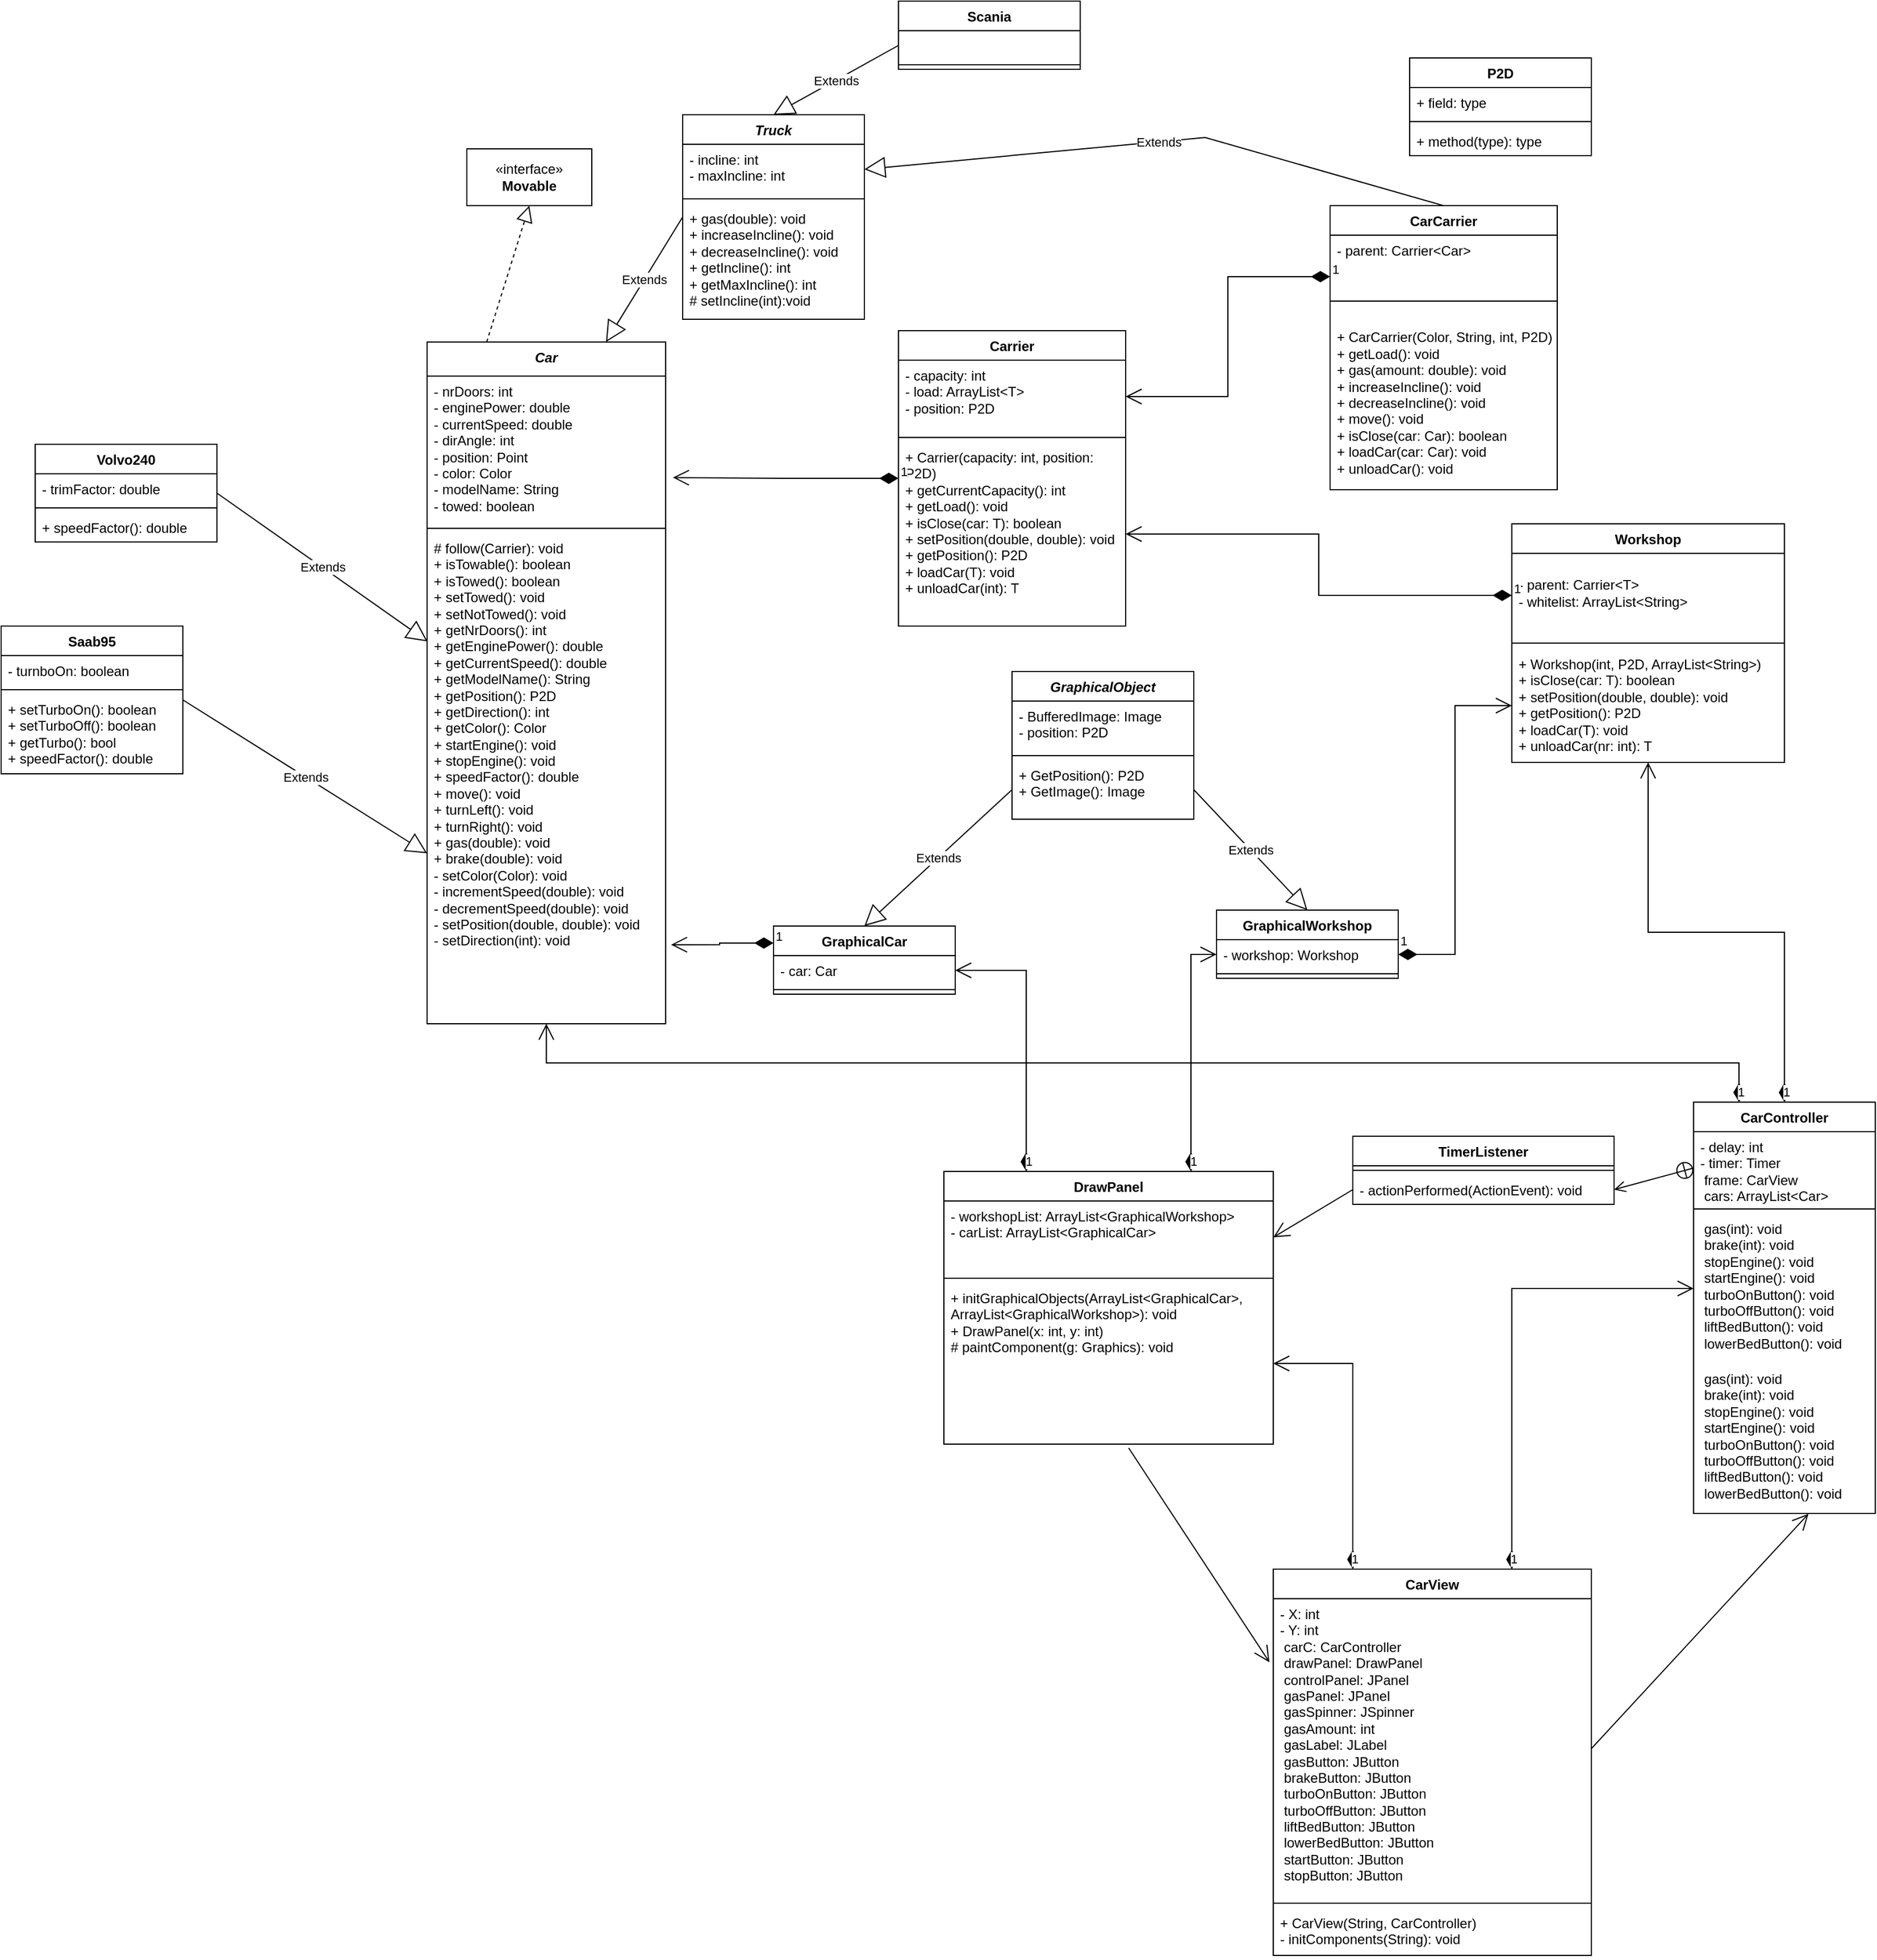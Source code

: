 <mxfile version="26.0.14">
  <diagram id="C5RBs43oDa-KdzZeNtuy" name="Page-1">
    <mxGraphModel dx="2591" dy="2085" grid="1" gridSize="10" guides="1" tooltips="1" connect="1" arrows="1" fold="1" page="1" pageScale="1" pageWidth="827" pageHeight="1169" math="0" shadow="0">
      <root>
        <mxCell id="WIyWlLk6GJQsqaUBKTNV-0" />
        <mxCell id="WIyWlLk6GJQsqaUBKTNV-1" parent="WIyWlLk6GJQsqaUBKTNV-0" />
        <mxCell id="wIxcjb9BNX97bkSHnx36-12" value="" style="ellipse;whiteSpace=wrap;html=1;align=center;aspect=fixed;fillColor=none;strokeColor=none;resizable=0;perimeter=centerPerimeter;rotatable=0;allowArrows=0;points=[];outlineConnect=1;" parent="WIyWlLk6GJQsqaUBKTNV-1" vertex="1">
          <mxGeometry x="-360" y="190" width="10" height="10" as="geometry" />
        </mxCell>
        <mxCell id="wIxcjb9BNX97bkSHnx36-14" value="Volvo240" style="swimlane;fontStyle=1;align=center;verticalAlign=top;childLayout=stackLayout;horizontal=1;startSize=26;horizontalStack=0;resizeParent=1;resizeParentMax=0;resizeLast=0;collapsible=1;marginBottom=0;whiteSpace=wrap;html=1;" parent="WIyWlLk6GJQsqaUBKTNV-1" vertex="1">
          <mxGeometry x="-680" y="-50" width="160" height="86" as="geometry">
            <mxRectangle x="30" y="250" width="90" height="30" as="alternateBounds" />
          </mxGeometry>
        </mxCell>
        <mxCell id="wIxcjb9BNX97bkSHnx36-15" value="- trimFactor: double" style="text;strokeColor=none;fillColor=none;align=left;verticalAlign=top;spacingLeft=4;spacingRight=4;overflow=hidden;rotatable=0;points=[[0,0.5],[1,0.5]];portConstraint=eastwest;whiteSpace=wrap;html=1;" parent="wIxcjb9BNX97bkSHnx36-14" vertex="1">
          <mxGeometry y="26" width="160" height="26" as="geometry" />
        </mxCell>
        <mxCell id="wIxcjb9BNX97bkSHnx36-16" value="" style="line;strokeWidth=1;fillColor=none;align=left;verticalAlign=middle;spacingTop=-1;spacingLeft=3;spacingRight=3;rotatable=0;labelPosition=right;points=[];portConstraint=eastwest;strokeColor=inherit;" parent="wIxcjb9BNX97bkSHnx36-14" vertex="1">
          <mxGeometry y="52" width="160" height="8" as="geometry" />
        </mxCell>
        <mxCell id="wIxcjb9BNX97bkSHnx36-17" value="&lt;span style=&quot;text-wrap: nowrap; background-color: rgb(255, 255, 255);&quot;&gt;+ speedFactor(): double&lt;/span&gt;" style="text;strokeColor=none;fillColor=none;align=left;verticalAlign=top;spacingLeft=4;spacingRight=4;overflow=hidden;rotatable=0;points=[[0,0.5],[1,0.5]];portConstraint=eastwest;whiteSpace=wrap;html=1;" parent="wIxcjb9BNX97bkSHnx36-14" vertex="1">
          <mxGeometry y="60" width="160" height="26" as="geometry" />
        </mxCell>
        <mxCell id="wIxcjb9BNX97bkSHnx36-18" value="&lt;i&gt;Car&lt;/i&gt;" style="swimlane;fontStyle=1;align=center;verticalAlign=top;childLayout=stackLayout;horizontal=1;startSize=30;horizontalStack=0;resizeParent=1;resizeParentMax=0;resizeLast=0;collapsible=1;marginBottom=0;whiteSpace=wrap;html=1;" parent="WIyWlLk6GJQsqaUBKTNV-1" vertex="1">
          <mxGeometry x="-335" y="-140" width="210" height="600" as="geometry">
            <mxRectangle x="-335" y="-140" width="60" height="30" as="alternateBounds" />
          </mxGeometry>
        </mxCell>
        <mxCell id="wIxcjb9BNX97bkSHnx36-19" value="- nrDoors: int&lt;div&gt;- enginePower: double&lt;/div&gt;&lt;div&gt;- currentSpeed: double&lt;/div&gt;&lt;div&gt;- dirAngle: int&lt;/div&gt;&lt;div&gt;- position: Point&lt;/div&gt;&lt;div&gt;&lt;span style=&quot;background-color: transparent; color: light-dark(rgb(0, 0, 0), rgb(255, 255, 255));&quot;&gt;- color: Color&lt;/span&gt;&lt;/div&gt;&lt;div&gt;- modelName: String&lt;/div&gt;&lt;div&gt;- towed: boolean&lt;/div&gt;" style="text;strokeColor=none;fillColor=none;align=left;verticalAlign=top;spacingLeft=4;spacingRight=4;overflow=hidden;rotatable=0;points=[[0,0.5],[1,0.5]];portConstraint=eastwest;whiteSpace=wrap;html=1;" parent="wIxcjb9BNX97bkSHnx36-18" vertex="1">
          <mxGeometry y="30" width="210" height="130" as="geometry" />
        </mxCell>
        <mxCell id="wIxcjb9BNX97bkSHnx36-20" value="" style="line;strokeWidth=1;fillColor=none;align=left;verticalAlign=middle;spacingTop=-1;spacingLeft=3;spacingRight=3;rotatable=0;labelPosition=right;points=[];portConstraint=eastwest;strokeColor=inherit;" parent="wIxcjb9BNX97bkSHnx36-18" vertex="1">
          <mxGeometry y="160" width="210" height="8" as="geometry" />
        </mxCell>
        <mxCell id="wIxcjb9BNX97bkSHnx36-21" value="&lt;div&gt;&lt;div&gt;# follow(Carrier): void&lt;/div&gt;&lt;div&gt;+ isTowable(): boolean&amp;nbsp;&amp;nbsp;&lt;/div&gt;&lt;div&gt;+ isTowed(): boolean&amp;nbsp;&amp;nbsp;&lt;/div&gt;&lt;div&gt;+ setTowed(): void&amp;nbsp;&amp;nbsp;&lt;/div&gt;&lt;div&gt;+ setNotTowed(): void&amp;nbsp;&amp;nbsp;&lt;span style=&quot;background-color: transparent; color: light-dark(rgb(0, 0, 0), rgb(255, 255, 255));&quot;&gt;&amp;nbsp;&amp;nbsp;&lt;/span&gt;&lt;/div&gt;&lt;div&gt;+ getNrDoors(): int&amp;nbsp;&amp;nbsp;&lt;/div&gt;&lt;div&gt;+ getEnginePower(): double&amp;nbsp;&amp;nbsp;&lt;/div&gt;&lt;div&gt;+ getCurrentSpeed(): double&amp;nbsp;&amp;nbsp;&lt;/div&gt;&lt;div&gt;+ getModelName(): String&amp;nbsp;&amp;nbsp;&lt;/div&gt;&lt;div&gt;+ getPosition(): P2D&amp;nbsp;&amp;nbsp;&lt;/div&gt;&lt;div&gt;+ getDirection(): int&amp;nbsp;&amp;nbsp;&lt;/div&gt;&lt;div&gt;+ getColor(): Color&amp;nbsp;&amp;nbsp;&lt;/div&gt;&lt;div&gt;+ startEngine(): void&amp;nbsp;&amp;nbsp;&lt;/div&gt;&lt;div&gt;+ stopEngine(): void&amp;nbsp;&amp;nbsp;&lt;/div&gt;&lt;div&gt;+ speedFactor(): double&amp;nbsp;&amp;nbsp;&lt;/div&gt;&lt;div&gt;+ move(): void&amp;nbsp;&amp;nbsp;&lt;/div&gt;&lt;div&gt;+ turnLeft(): void&amp;nbsp;&amp;nbsp;&lt;/div&gt;&lt;div&gt;+ turnRight(): void&amp;nbsp;&amp;nbsp;&lt;/div&gt;&lt;div&gt;+ gas(double): void&amp;nbsp;&amp;nbsp;&lt;/div&gt;&lt;div&gt;+ brake(double): void&amp;nbsp;&amp;nbsp;&lt;/div&gt;&lt;div&gt;- setColor(Color): void&amp;nbsp;&amp;nbsp;&lt;/div&gt;&lt;div&gt;- incrementSpeed(double): void&amp;nbsp;&amp;nbsp;&lt;/div&gt;&lt;div&gt;- decrementSpeed(double): void&amp;nbsp;&amp;nbsp;&lt;/div&gt;&lt;div&gt;- setPosition(double, double): void&amp;nbsp;&amp;nbsp;&lt;/div&gt;&lt;div&gt;- setDirection(int): void&amp;nbsp;&amp;nbsp;&lt;/div&gt;&lt;/div&gt;&lt;div&gt;&lt;br&gt;&lt;/div&gt;" style="text;strokeColor=none;fillColor=none;align=left;verticalAlign=top;spacingLeft=4;spacingRight=4;overflow=hidden;rotatable=0;points=[[0,0.5],[1,0.5]];portConstraint=eastwest;whiteSpace=wrap;html=1;" parent="wIxcjb9BNX97bkSHnx36-18" vertex="1">
          <mxGeometry y="168" width="210" height="432" as="geometry" />
        </mxCell>
        <mxCell id="wIxcjb9BNX97bkSHnx36-30" value="Saab95" style="swimlane;fontStyle=1;align=center;verticalAlign=top;childLayout=stackLayout;horizontal=1;startSize=26;horizontalStack=0;resizeParent=1;resizeParentMax=0;resizeLast=0;collapsible=1;marginBottom=0;whiteSpace=wrap;html=1;" parent="WIyWlLk6GJQsqaUBKTNV-1" vertex="1">
          <mxGeometry x="-710" y="110" width="160" height="130" as="geometry">
            <mxRectangle x="40" y="420" width="80" height="30" as="alternateBounds" />
          </mxGeometry>
        </mxCell>
        <mxCell id="wIxcjb9BNX97bkSHnx36-31" value="- turnboOn: boolean" style="text;strokeColor=none;fillColor=none;align=left;verticalAlign=top;spacingLeft=4;spacingRight=4;overflow=hidden;rotatable=0;points=[[0,0.5],[1,0.5]];portConstraint=eastwest;whiteSpace=wrap;html=1;" parent="wIxcjb9BNX97bkSHnx36-30" vertex="1">
          <mxGeometry y="26" width="160" height="26" as="geometry" />
        </mxCell>
        <mxCell id="wIxcjb9BNX97bkSHnx36-32" value="" style="line;strokeWidth=1;fillColor=none;align=left;verticalAlign=middle;spacingTop=-1;spacingLeft=3;spacingRight=3;rotatable=0;labelPosition=right;points=[];portConstraint=eastwest;strokeColor=inherit;" parent="wIxcjb9BNX97bkSHnx36-30" vertex="1">
          <mxGeometry y="52" width="160" height="8" as="geometry" />
        </mxCell>
        <mxCell id="wIxcjb9BNX97bkSHnx36-33" value="+ setTurboOn(): boolean&lt;div&gt;+ setTurboOff(): boolean&lt;br&gt;&lt;/div&gt;&lt;div&gt;+ getTurbo(): bool&lt;/div&gt;&lt;div&gt;+ speedFactor(): double&lt;/div&gt;" style="text;strokeColor=none;fillColor=none;align=left;verticalAlign=top;spacingLeft=4;spacingRight=4;overflow=hidden;rotatable=0;points=[[0,0.5],[1,0.5]];portConstraint=eastwest;whiteSpace=wrap;html=1;" parent="wIxcjb9BNX97bkSHnx36-30" vertex="1">
          <mxGeometry y="60" width="160" height="70" as="geometry" />
        </mxCell>
        <mxCell id="7WVpQIGDXFulvjnxWOqt-1" value="&lt;i&gt;Truck&lt;/i&gt;" style="swimlane;fontStyle=1;align=center;verticalAlign=top;childLayout=stackLayout;horizontal=1;startSize=26;horizontalStack=0;resizeParent=1;resizeParentMax=0;resizeLast=0;collapsible=1;marginBottom=0;whiteSpace=wrap;html=1;" parent="WIyWlLk6GJQsqaUBKTNV-1" vertex="1">
          <mxGeometry x="-110" y="-340" width="160" height="180" as="geometry">
            <mxRectangle x="560" y="272" width="70" height="30" as="alternateBounds" />
          </mxGeometry>
        </mxCell>
        <mxCell id="7WVpQIGDXFulvjnxWOqt-2" value="- incline: int&lt;div&gt;- maxIncline: int&lt;/div&gt;" style="text;strokeColor=none;fillColor=none;align=left;verticalAlign=top;spacingLeft=4;spacingRight=4;overflow=hidden;rotatable=0;points=[[0,0.5],[1,0.5]];portConstraint=eastwest;whiteSpace=wrap;html=1;" parent="7WVpQIGDXFulvjnxWOqt-1" vertex="1">
          <mxGeometry y="26" width="160" height="44" as="geometry" />
        </mxCell>
        <mxCell id="7WVpQIGDXFulvjnxWOqt-3" value="" style="line;strokeWidth=1;fillColor=none;align=left;verticalAlign=middle;spacingTop=-1;spacingLeft=3;spacingRight=3;rotatable=0;labelPosition=right;points=[];portConstraint=eastwest;strokeColor=inherit;" parent="7WVpQIGDXFulvjnxWOqt-1" vertex="1">
          <mxGeometry y="70" width="160" height="8" as="geometry" />
        </mxCell>
        <mxCell id="7WVpQIGDXFulvjnxWOqt-4" value="&lt;div&gt;+ gas(double): void&lt;/div&gt;+ increaseIncline(): void&lt;div&gt;+ decreaseIncline(): void&lt;/div&gt;&lt;div&gt;+ getIncline(): int&lt;/div&gt;&lt;div&gt;+ getMaxIncline(): int&lt;/div&gt;&lt;div&gt;# setIncline(int):void&lt;/div&gt;" style="text;strokeColor=none;fillColor=none;align=left;verticalAlign=top;spacingLeft=4;spacingRight=4;overflow=hidden;rotatable=0;points=[[0,0.5],[1,0.5]];portConstraint=eastwest;whiteSpace=wrap;html=1;" parent="7WVpQIGDXFulvjnxWOqt-1" vertex="1">
          <mxGeometry y="78" width="160" height="102" as="geometry" />
        </mxCell>
        <mxCell id="7WVpQIGDXFulvjnxWOqt-5" value="CarCarrier" style="swimlane;fontStyle=1;align=center;verticalAlign=top;childLayout=stackLayout;horizontal=1;startSize=26;horizontalStack=0;resizeParent=1;resizeParentMax=0;resizeLast=0;collapsible=1;marginBottom=0;whiteSpace=wrap;html=1;" parent="WIyWlLk6GJQsqaUBKTNV-1" vertex="1">
          <mxGeometry x="460" y="-260" width="200" height="250" as="geometry">
            <mxRectangle x="800" y="180" width="100" height="30" as="alternateBounds" />
          </mxGeometry>
        </mxCell>
        <mxCell id="7WVpQIGDXFulvjnxWOqt-6" value="-&amp;nbsp;&lt;span class=&quot;hljs-built_in&quot;&gt;parent&lt;/span&gt;: Carrier&amp;lt;Car&amp;gt;" style="text;strokeColor=none;fillColor=none;align=left;verticalAlign=top;spacingLeft=4;spacingRight=4;overflow=hidden;rotatable=0;points=[[0,0.5],[1,0.5]];portConstraint=eastwest;whiteSpace=wrap;html=1;" parent="7WVpQIGDXFulvjnxWOqt-5" vertex="1">
          <mxGeometry y="26" width="200" height="54" as="geometry" />
        </mxCell>
        <mxCell id="7WVpQIGDXFulvjnxWOqt-7" value="" style="line;strokeWidth=1;fillColor=none;align=left;verticalAlign=middle;spacingTop=-1;spacingLeft=3;spacingRight=3;rotatable=0;labelPosition=right;points=[];portConstraint=eastwest;strokeColor=inherit;" parent="7WVpQIGDXFulvjnxWOqt-5" vertex="1">
          <mxGeometry y="80" width="200" height="8" as="geometry" />
        </mxCell>
        <mxCell id="7WVpQIGDXFulvjnxWOqt-8" value="&lt;br&gt;+ &lt;span class=&quot;hljs-title function_ invoke__&quot;&gt;CarCarrier&lt;/span&gt;(Color, String, &lt;span class=&quot;hljs-keyword&quot;&gt;int&lt;/span&gt;,&amp;nbsp;P2D)  &lt;br&gt;+ &lt;span class=&quot;hljs-title function_ invoke__&quot;&gt;getLoad&lt;/span&gt;(): &lt;span class=&quot;hljs-keyword&quot;&gt;void&lt;/span&gt;  &lt;br&gt;+ &lt;span class=&quot;hljs-title function_ invoke__&quot;&gt;gas&lt;/span&gt;(&lt;span class=&quot;hljs-attr&quot;&gt;amount&lt;/span&gt;: &lt;span class=&quot;hljs-keyword&quot;&gt;double&lt;/span&gt;): &lt;span class=&quot;hljs-keyword&quot;&gt;void&lt;/span&gt;  &lt;br&gt;+ &lt;span class=&quot;hljs-title function_ invoke__&quot;&gt;increaseIncline&lt;/span&gt;(): &lt;span class=&quot;hljs-keyword&quot;&gt;void&lt;/span&gt;  &lt;br&gt;+ &lt;span class=&quot;hljs-title function_ invoke__&quot;&gt;decreaseIncline&lt;/span&gt;(): &lt;span class=&quot;hljs-keyword&quot;&gt;void&lt;/span&gt;  &lt;br&gt;+ &lt;span class=&quot;hljs-title function_ invoke__&quot;&gt;move&lt;/span&gt;(): &lt;span class=&quot;hljs-keyword&quot;&gt;void&lt;/span&gt;  &lt;br&gt;+ &lt;span class=&quot;hljs-title function_ invoke__&quot;&gt;isClose&lt;/span&gt;(&lt;span class=&quot;hljs-attr&quot;&gt;car&lt;/span&gt;: Car): &lt;span class=&quot;hljs-keyword&quot;&gt;boolean&lt;/span&gt;  &lt;br&gt;+ &lt;span class=&quot;hljs-title function_ invoke__&quot;&gt;loadCar&lt;/span&gt;(&lt;span class=&quot;hljs-attr&quot;&gt;car&lt;/span&gt;: Car): &lt;span class=&quot;hljs-keyword&quot;&gt;void&lt;/span&gt;  &lt;br&gt;+ &lt;span class=&quot;hljs-title function_ invoke__&quot;&gt;unloadCar&lt;/span&gt;(): &lt;span class=&quot;hljs-keyword&quot;&gt;void&lt;/span&gt;" style="text;strokeColor=none;fillColor=none;align=left;verticalAlign=top;spacingLeft=4;spacingRight=4;overflow=hidden;rotatable=0;points=[[0,0.5],[1,0.5]];portConstraint=eastwest;whiteSpace=wrap;html=1;" parent="7WVpQIGDXFulvjnxWOqt-5" vertex="1">
          <mxGeometry y="88" width="200" height="162" as="geometry" />
        </mxCell>
        <mxCell id="7WVpQIGDXFulvjnxWOqt-9" value="Scania" style="swimlane;fontStyle=1;align=center;verticalAlign=top;childLayout=stackLayout;horizontal=1;startSize=26;horizontalStack=0;resizeParent=1;resizeParentMax=0;resizeLast=0;collapsible=1;marginBottom=0;whiteSpace=wrap;html=1;" parent="WIyWlLk6GJQsqaUBKTNV-1" vertex="1">
          <mxGeometry x="80" y="-440" width="160" height="60" as="geometry">
            <mxRectangle x="555" y="440" width="80" height="30" as="alternateBounds" />
          </mxGeometry>
        </mxCell>
        <mxCell id="7WVpQIGDXFulvjnxWOqt-10" value="&lt;div&gt;&lt;br&gt;&lt;/div&gt;&lt;div&gt;&lt;br&gt;&lt;/div&gt;" style="text;strokeColor=none;fillColor=none;align=left;verticalAlign=top;spacingLeft=4;spacingRight=4;overflow=hidden;rotatable=0;points=[[0,0.5],[1,0.5]];portConstraint=eastwest;whiteSpace=wrap;html=1;" parent="7WVpQIGDXFulvjnxWOqt-9" vertex="1">
          <mxGeometry y="26" width="160" height="26" as="geometry" />
        </mxCell>
        <mxCell id="7WVpQIGDXFulvjnxWOqt-11" value="" style="line;strokeWidth=1;fillColor=none;align=left;verticalAlign=middle;spacingTop=-1;spacingLeft=3;spacingRight=3;rotatable=0;labelPosition=right;points=[];portConstraint=eastwest;strokeColor=inherit;" parent="7WVpQIGDXFulvjnxWOqt-9" vertex="1">
          <mxGeometry y="52" width="160" height="8" as="geometry" />
        </mxCell>
        <mxCell id="7WVpQIGDXFulvjnxWOqt-13" value="Extends" style="endArrow=block;endSize=16;endFill=0;html=1;rounded=0;exitX=1;exitY=0.5;exitDx=0;exitDy=0;entryX=0.002;entryY=0.221;entryDx=0;entryDy=0;entryPerimeter=0;" parent="WIyWlLk6GJQsqaUBKTNV-1" source="wIxcjb9BNX97bkSHnx36-14" target="wIxcjb9BNX97bkSHnx36-21" edge="1">
          <mxGeometry width="160" relative="1" as="geometry">
            <mxPoint x="270" y="280" as="sourcePoint" />
            <mxPoint x="430" y="280" as="targetPoint" />
          </mxGeometry>
        </mxCell>
        <mxCell id="7WVpQIGDXFulvjnxWOqt-14" value="Extends" style="endArrow=block;endSize=16;endFill=0;html=1;rounded=0;exitX=1;exitY=0.5;exitDx=0;exitDy=0;entryX=0;entryY=0.75;entryDx=0;entryDy=0;" parent="WIyWlLk6GJQsqaUBKTNV-1" source="wIxcjb9BNX97bkSHnx36-30" target="wIxcjb9BNX97bkSHnx36-18" edge="1">
          <mxGeometry width="160" relative="1" as="geometry">
            <mxPoint x="270" y="280" as="sourcePoint" />
            <mxPoint x="430" y="280" as="targetPoint" />
          </mxGeometry>
        </mxCell>
        <mxCell id="7WVpQIGDXFulvjnxWOqt-15" value="Extends" style="endArrow=block;endSize=16;endFill=0;html=1;rounded=0;exitX=0;exitY=0.5;exitDx=0;exitDy=0;entryX=0.75;entryY=0;entryDx=0;entryDy=0;" parent="WIyWlLk6GJQsqaUBKTNV-1" source="7WVpQIGDXFulvjnxWOqt-1" target="wIxcjb9BNX97bkSHnx36-18" edge="1">
          <mxGeometry width="160" relative="1" as="geometry">
            <mxPoint x="270" y="280" as="sourcePoint" />
            <mxPoint x="430" y="280" as="targetPoint" />
          </mxGeometry>
        </mxCell>
        <mxCell id="7WVpQIGDXFulvjnxWOqt-16" value="Extends" style="endArrow=block;endSize=16;endFill=0;html=1;rounded=0;exitX=0.5;exitY=0;exitDx=0;exitDy=0;entryX=1;entryY=0.5;entryDx=0;entryDy=0;" parent="WIyWlLk6GJQsqaUBKTNV-1" source="7WVpQIGDXFulvjnxWOqt-5" edge="1" target="7WVpQIGDXFulvjnxWOqt-2">
          <mxGeometry width="160" relative="1" as="geometry">
            <mxPoint x="960" y="610.0" as="sourcePoint" />
            <mxPoint x="260" y="190" as="targetPoint" />
            <Array as="points">
              <mxPoint x="350" y="-320" />
            </Array>
          </mxGeometry>
        </mxCell>
        <mxCell id="7WVpQIGDXFulvjnxWOqt-17" value="Extends" style="endArrow=block;endSize=16;endFill=0;html=1;rounded=0;exitX=0;exitY=0.5;exitDx=0;exitDy=0;entryX=0.5;entryY=0;entryDx=0;entryDy=0;" parent="WIyWlLk6GJQsqaUBKTNV-1" source="7WVpQIGDXFulvjnxWOqt-10" target="7WVpQIGDXFulvjnxWOqt-1" edge="1">
          <mxGeometry width="160" relative="1" as="geometry">
            <mxPoint x="270" y="280" as="sourcePoint" />
            <mxPoint x="430" y="280" as="targetPoint" />
          </mxGeometry>
        </mxCell>
        <mxCell id="8JheM5_14Ca0eca_ZGeN-0" value="CarController" style="swimlane;fontStyle=1;align=center;verticalAlign=top;childLayout=stackLayout;horizontal=1;startSize=26;horizontalStack=0;resizeParent=1;resizeParentMax=0;resizeLast=0;collapsible=1;marginBottom=0;whiteSpace=wrap;html=1;" parent="WIyWlLk6GJQsqaUBKTNV-1" vertex="1">
          <mxGeometry x="780" y="529" width="160" height="362" as="geometry" />
        </mxCell>
        <mxCell id="8JheM5_14Ca0eca_ZGeN-1" value="&lt;div&gt;&lt;span class=&quot;hljs-deletion&quot;&gt;- delay: int  &lt;/span&gt;&lt;br&gt;&lt;span class=&quot;hljs-deletion&quot;&gt;- timer: Timer  &lt;/span&gt;&lt;br&gt;&lt;span class=&quot;hljs-deletion&quot;&gt;&amp;nbsp;frame: CarView  &lt;/span&gt;&lt;br&gt;&lt;span class=&quot;hljs-deletion&quot;&gt;&amp;nbsp;cars: ArrayList&amp;lt;Car&amp;gt;&lt;/span&gt;&lt;/div&gt;" style="text;strokeColor=none;fillColor=none;align=left;verticalAlign=top;spacingLeft=4;spacingRight=4;overflow=hidden;rotatable=0;points=[[0,0.5],[1,0.5]];portConstraint=eastwest;whiteSpace=wrap;html=1;" parent="8JheM5_14Ca0eca_ZGeN-0" vertex="1">
          <mxGeometry y="26" width="160" height="64" as="geometry" />
        </mxCell>
        <mxCell id="8JheM5_14Ca0eca_ZGeN-2" value="" style="line;strokeWidth=1;fillColor=none;align=left;verticalAlign=middle;spacingTop=-1;spacingLeft=3;spacingRight=3;rotatable=0;labelPosition=right;points=[];portConstraint=eastwest;strokeColor=inherit;" parent="8JheM5_14Ca0eca_ZGeN-0" vertex="1">
          <mxGeometry y="90" width="160" height="8" as="geometry" />
        </mxCell>
        <mxCell id="bKr7beAKPTf04tX4vkvx-35" value="&lt;div&gt;&lt;span style=&quot;background-color: transparent; color: light-dark(rgb(0, 0, 0), rgb(255, 255, 255));&quot;&gt;&amp;nbsp;gas(int): void&lt;/span&gt;&lt;/div&gt;&lt;span class=&quot;hljs-addition&quot;&gt;&amp;nbsp;brake(int): void  &lt;/span&gt;&lt;br&gt;&lt;span class=&quot;hljs-addition&quot;&gt;&amp;nbsp;stopEngine(): void  &lt;/span&gt;&lt;br&gt;&lt;span class=&quot;hljs-addition&quot;&gt;&amp;nbsp;startEngine(): void  &lt;/span&gt;&lt;br&gt;&lt;span class=&quot;hljs-addition&quot;&gt;&amp;nbsp;turboOnButton(): void  &lt;/span&gt;&lt;br&gt;&lt;span class=&quot;hljs-addition&quot;&gt;&amp;nbsp;turboOffButton(): void  &lt;/span&gt;&lt;br&gt;&lt;span class=&quot;hljs-addition&quot;&gt;&amp;nbsp;liftBedButton(): void  &lt;/span&gt;&lt;br&gt;&lt;span class=&quot;hljs-addition&quot;&gt;&amp;nbsp;lowerBedButton(): void&lt;/span&gt;" style="text;strokeColor=none;fillColor=none;align=left;verticalAlign=top;spacingLeft=4;spacingRight=4;overflow=hidden;rotatable=0;points=[[0,0.5],[1,0.5]];portConstraint=eastwest;whiteSpace=wrap;html=1;" vertex="1" parent="8JheM5_14Ca0eca_ZGeN-0">
          <mxGeometry y="98" width="160" height="132" as="geometry" />
        </mxCell>
        <mxCell id="8JheM5_14Ca0eca_ZGeN-3" value="&lt;div&gt;&lt;span style=&quot;background-color: transparent; color: light-dark(rgb(0, 0, 0), rgb(255, 255, 255));&quot;&gt;&amp;nbsp;gas(int): void&lt;/span&gt;&lt;/div&gt;&lt;span class=&quot;hljs-addition&quot;&gt;&amp;nbsp;brake(int): void  &lt;/span&gt;&lt;br&gt;&lt;span class=&quot;hljs-addition&quot;&gt;&amp;nbsp;stopEngine(): void  &lt;/span&gt;&lt;br&gt;&lt;span class=&quot;hljs-addition&quot;&gt;&amp;nbsp;startEngine(): void  &lt;/span&gt;&lt;br&gt;&lt;span class=&quot;hljs-addition&quot;&gt;&amp;nbsp;turboOnButton(): void  &lt;/span&gt;&lt;br&gt;&lt;span class=&quot;hljs-addition&quot;&gt;&amp;nbsp;turboOffButton(): void  &lt;/span&gt;&lt;br&gt;&lt;span class=&quot;hljs-addition&quot;&gt;&amp;nbsp;liftBedButton(): void  &lt;/span&gt;&lt;br&gt;&lt;span class=&quot;hljs-addition&quot;&gt;&amp;nbsp;lowerBedButton(): void&lt;/span&gt;" style="text;strokeColor=none;fillColor=none;align=left;verticalAlign=top;spacingLeft=4;spacingRight=4;overflow=hidden;rotatable=0;points=[[0,0.5],[1,0.5]];portConstraint=eastwest;whiteSpace=wrap;html=1;" parent="8JheM5_14Ca0eca_ZGeN-0" vertex="1">
          <mxGeometry y="230" width="160" height="132" as="geometry" />
        </mxCell>
        <mxCell id="8JheM5_14Ca0eca_ZGeN-4" value="CarView" style="swimlane;fontStyle=1;align=center;verticalAlign=top;childLayout=stackLayout;horizontal=1;startSize=26;horizontalStack=0;resizeParent=1;resizeParentMax=0;resizeLast=0;collapsible=1;marginBottom=0;whiteSpace=wrap;html=1;" parent="WIyWlLk6GJQsqaUBKTNV-1" vertex="1">
          <mxGeometry x="410" y="940" width="280" height="340" as="geometry">
            <mxRectangle x="-170" y="680" width="90" height="30" as="alternateBounds" />
          </mxGeometry>
        </mxCell>
        <mxCell id="8JheM5_14Ca0eca_ZGeN-5" value="&lt;span class=&quot;hljs-deletion&quot;&gt;- X: int  &lt;/span&gt;&lt;br&gt;&lt;span class=&quot;hljs-deletion&quot;&gt;- Y: int  &lt;/span&gt;&lt;br&gt;&lt;span class=&quot;hljs-deletion&quot;&gt;&amp;nbsp;carC: CarController  &lt;/span&gt;&lt;br&gt;&lt;span class=&quot;hljs-deletion&quot;&gt;&amp;nbsp;drawPanel: DrawPanel  &lt;/span&gt;&lt;br&gt;&lt;span class=&quot;hljs-deletion&quot;&gt;&amp;nbsp;controlPanel: JPanel  &lt;/span&gt;&lt;br&gt;&lt;span class=&quot;hljs-deletion&quot;&gt;&amp;nbsp;gasPanel: JPanel  &lt;/span&gt;&lt;br&gt;&lt;span class=&quot;hljs-deletion&quot;&gt;&amp;nbsp;gasSpinner: JSpinner  &lt;/span&gt;&lt;br&gt;&lt;span class=&quot;hljs-deletion&quot;&gt;&amp;nbsp;gasAmount: int  &lt;/span&gt;&lt;br&gt;&lt;span class=&quot;hljs-deletion&quot;&gt;&amp;nbsp;gasLabel: JLabel  &lt;/span&gt;&lt;br&gt;&lt;span class=&quot;hljs-deletion&quot;&gt;&amp;nbsp;gasButton: JButton  &lt;/span&gt;&lt;br&gt;&lt;span class=&quot;hljs-deletion&quot;&gt;&amp;nbsp;brakeButton: JButton  &lt;/span&gt;&lt;br&gt;&lt;span class=&quot;hljs-deletion&quot;&gt;&amp;nbsp;turboOnButton: JButton  &lt;/span&gt;&lt;br&gt;&lt;span class=&quot;hljs-deletion&quot;&gt;&amp;nbsp;turboOffButton: JButton  &lt;/span&gt;&lt;br&gt;&lt;span class=&quot;hljs-deletion&quot;&gt;&amp;nbsp;liftBedButton: JButton  &lt;/span&gt;&lt;br&gt;&lt;span class=&quot;hljs-deletion&quot;&gt;&amp;nbsp;lowerBedButton: JButton  &lt;/span&gt;&lt;br&gt;&lt;span class=&quot;hljs-deletion&quot;&gt;&amp;nbsp;startButton: JButton  &lt;/span&gt;&lt;br&gt;&lt;span class=&quot;hljs-deletion&quot;&gt;&amp;nbsp;stopButton: JButton&amp;nbsp;&lt;/span&gt;" style="text;strokeColor=none;fillColor=none;align=left;verticalAlign=top;spacingLeft=4;spacingRight=4;overflow=hidden;rotatable=0;points=[[0,0.5],[1,0.5]];portConstraint=eastwest;whiteSpace=wrap;html=1;" parent="8JheM5_14Ca0eca_ZGeN-4" vertex="1">
          <mxGeometry y="26" width="280" height="264" as="geometry" />
        </mxCell>
        <mxCell id="8JheM5_14Ca0eca_ZGeN-6" value="" style="line;strokeWidth=1;fillColor=none;align=left;verticalAlign=middle;spacingTop=-1;spacingLeft=3;spacingRight=3;rotatable=0;labelPosition=right;points=[];portConstraint=eastwest;strokeColor=inherit;" parent="8JheM5_14Ca0eca_ZGeN-4" vertex="1">
          <mxGeometry y="290" width="280" height="8" as="geometry" />
        </mxCell>
        <mxCell id="8JheM5_14Ca0eca_ZGeN-7" value="&lt;span class=&quot;hljs-addition&quot;&gt;+ CarView(String, CarController)  &lt;/span&gt;&lt;br&gt;&lt;span class=&quot;hljs-deletion&quot;&gt;- initComponents(String): void&lt;/span&gt;" style="text;strokeColor=none;fillColor=none;align=left;verticalAlign=top;spacingLeft=4;spacingRight=4;overflow=hidden;rotatable=0;points=[[0,0.5],[1,0.5]];portConstraint=eastwest;whiteSpace=wrap;html=1;" parent="8JheM5_14Ca0eca_ZGeN-4" vertex="1">
          <mxGeometry y="298" width="280" height="42" as="geometry" />
        </mxCell>
        <mxCell id="8JheM5_14Ca0eca_ZGeN-8" value="DrawPanel" style="swimlane;fontStyle=1;align=center;verticalAlign=top;childLayout=stackLayout;horizontal=1;startSize=26;horizontalStack=0;resizeParent=1;resizeParentMax=0;resizeLast=0;collapsible=1;marginBottom=0;whiteSpace=wrap;html=1;" parent="WIyWlLk6GJQsqaUBKTNV-1" vertex="1">
          <mxGeometry x="120" y="590" width="290" height="240" as="geometry" />
        </mxCell>
        <mxCell id="8JheM5_14Ca0eca_ZGeN-9" value="- workshopList: ArrayList&amp;lt;GraphicalWorkshop&amp;gt;&lt;div&gt;- carList: ArrayList&amp;lt;GraphicalCar&amp;gt;&lt;/div&gt;" style="text;strokeColor=none;fillColor=none;align=left;verticalAlign=top;spacingLeft=4;spacingRight=4;overflow=hidden;rotatable=0;points=[[0,0.5],[1,0.5]];portConstraint=eastwest;whiteSpace=wrap;html=1;" parent="8JheM5_14Ca0eca_ZGeN-8" vertex="1">
          <mxGeometry y="26" width="290" height="64" as="geometry" />
        </mxCell>
        <mxCell id="8JheM5_14Ca0eca_ZGeN-10" value="" style="line;strokeWidth=1;fillColor=none;align=left;verticalAlign=middle;spacingTop=-1;spacingLeft=3;spacingRight=3;rotatable=0;labelPosition=right;points=[];portConstraint=eastwest;strokeColor=inherit;" parent="8JheM5_14Ca0eca_ZGeN-8" vertex="1">
          <mxGeometry y="90" width="290" height="8" as="geometry" />
        </mxCell>
        <mxCell id="8JheM5_14Ca0eca_ZGeN-11" value="&lt;div&gt;&lt;span class=&quot;hljs-addition&quot;&gt;+ initGraphicalObjects(&lt;/span&gt;&lt;span style=&quot;background-color: transparent; color: light-dark(rgb(0, 0, 0), rgb(255, 255, 255));&quot;&gt;ArrayList&amp;lt;GraphicalCar&amp;gt;,&amp;nbsp;&lt;/span&gt;&lt;/div&gt;&lt;div&gt;&lt;span style=&quot;background-color: transparent; color: light-dark(rgb(0, 0, 0), rgb(255, 255, 255));&quot;&gt;ArrayList&amp;lt;GraphicalWorkshop&amp;gt;&lt;/span&gt;&lt;span style=&quot;background-color: transparent; color: light-dark(rgb(0, 0, 0), rgb(255, 255, 255));&quot;&gt;): void&lt;/span&gt;&lt;/div&gt;&lt;span class=&quot;hljs-addition&quot;&gt;+ DrawPanel(x: int, y: int)  &lt;/span&gt;&lt;br&gt;&lt;span class=&quot;hljs-addition&quot;&gt;# paintComponent(g: Graphics): void&amp;nbsp;&lt;/span&gt;" style="text;strokeColor=none;fillColor=none;align=left;verticalAlign=top;spacingLeft=4;spacingRight=4;overflow=hidden;rotatable=0;points=[[0,0.5],[1,0.5]];portConstraint=eastwest;whiteSpace=wrap;html=1;" parent="8JheM5_14Ca0eca_ZGeN-8" vertex="1">
          <mxGeometry y="98" width="290" height="142" as="geometry" />
        </mxCell>
        <mxCell id="8JheM5_14Ca0eca_ZGeN-13" value="Carrier" style="swimlane;fontStyle=1;align=center;verticalAlign=top;childLayout=stackLayout;horizontal=1;startSize=26;horizontalStack=0;resizeParent=1;resizeParentMax=0;resizeLast=0;collapsible=1;marginBottom=0;whiteSpace=wrap;html=1;" parent="WIyWlLk6GJQsqaUBKTNV-1" vertex="1">
          <mxGeometry x="80" y="-150" width="200" height="260" as="geometry">
            <mxRectangle x="580" y="10" width="80" height="30" as="alternateBounds" />
          </mxGeometry>
        </mxCell>
        <mxCell id="8JheM5_14Ca0eca_ZGeN-14" value="- capacity: &lt;span class=&quot;hljs-keyword&quot;&gt;int&lt;/span&gt;  &lt;br/&gt;- load: ArrayList&amp;lt;T&amp;gt;  &lt;br/&gt;- position: P2D&amp;nbsp;&amp;nbsp;" style="text;strokeColor=none;fillColor=none;align=left;verticalAlign=top;spacingLeft=4;spacingRight=4;overflow=hidden;rotatable=0;points=[[0,0.5],[1,0.5]];portConstraint=eastwest;whiteSpace=wrap;html=1;" parent="8JheM5_14Ca0eca_ZGeN-13" vertex="1">
          <mxGeometry y="26" width="200" height="64" as="geometry" />
        </mxCell>
        <mxCell id="8JheM5_14Ca0eca_ZGeN-15" value="" style="line;strokeWidth=1;fillColor=none;align=left;verticalAlign=middle;spacingTop=-1;spacingLeft=3;spacingRight=3;rotatable=0;labelPosition=right;points=[];portConstraint=eastwest;strokeColor=inherit;" parent="8JheM5_14Ca0eca_ZGeN-13" vertex="1">
          <mxGeometry y="90" width="200" height="8" as="geometry" />
        </mxCell>
        <mxCell id="8JheM5_14Ca0eca_ZGeN-16" value="+ &lt;span class=&quot;hljs-title function_ invoke__&quot;&gt;Carrier&lt;/span&gt;(&lt;span class=&quot;hljs-attr&quot;&gt;capacity&lt;/span&gt;: &lt;span class=&quot;hljs-keyword&quot;&gt;int&lt;/span&gt;, &lt;span class=&quot;hljs-attr&quot;&gt;position&lt;/span&gt;: P2D)  &lt;br&gt;+ &lt;span class=&quot;hljs-title function_ invoke__&quot;&gt;getCurrentCapacity&lt;/span&gt;(): &lt;span class=&quot;hljs-keyword&quot;&gt;int&lt;/span&gt;  &lt;br&gt;+ &lt;span class=&quot;hljs-title function_ invoke__&quot;&gt;getLoad&lt;/span&gt;(): &lt;span class=&quot;hljs-keyword&quot;&gt;void&lt;/span&gt;  &lt;br&gt;+ &lt;span class=&quot;hljs-title function_ invoke__&quot;&gt;isClose&lt;/span&gt;(&lt;span class=&quot;hljs-attr&quot;&gt;car&lt;/span&gt;: T): &lt;span class=&quot;hljs-keyword&quot;&gt;boolean&lt;/span&gt;  &lt;br&gt;+ &lt;span class=&quot;hljs-title function_ invoke__&quot;&gt;setPosition&lt;/span&gt;(&lt;span class=&quot;hljs-keyword&quot;&gt;double&lt;/span&gt;,&amp;nbsp;&lt;span class=&quot;hljs-keyword&quot;&gt;double&lt;/span&gt;): &lt;span class=&quot;hljs-keyword&quot;&gt;void&lt;/span&gt;  &lt;br&gt;+ &lt;span class=&quot;hljs-title function_ invoke__&quot;&gt;getPosition&lt;/span&gt;(): P2D  &lt;br&gt;+ &lt;span class=&quot;hljs-title function_ invoke__&quot;&gt;loadCar&lt;/span&gt;(T): &lt;span class=&quot;hljs-keyword&quot;&gt;void&lt;/span&gt;  &lt;br&gt;+ &lt;span class=&quot;hljs-title function_ invoke__&quot;&gt;unloadCar&lt;/span&gt;(&lt;span class=&quot;hljs-keyword&quot;&gt;int&lt;/span&gt;): T" style="text;strokeColor=none;fillColor=none;align=left;verticalAlign=top;spacingLeft=4;spacingRight=4;overflow=hidden;rotatable=0;points=[[0,0.5],[1,0.5]];portConstraint=eastwest;whiteSpace=wrap;html=1;" parent="8JheM5_14Ca0eca_ZGeN-13" vertex="1">
          <mxGeometry y="98" width="200" height="162" as="geometry" />
        </mxCell>
        <mxCell id="8JheM5_14Ca0eca_ZGeN-17" value="P2D" style="swimlane;fontStyle=1;align=center;verticalAlign=top;childLayout=stackLayout;horizontal=1;startSize=26;horizontalStack=0;resizeParent=1;resizeParentMax=0;resizeLast=0;collapsible=1;marginBottom=0;whiteSpace=wrap;html=1;" parent="WIyWlLk6GJQsqaUBKTNV-1" vertex="1">
          <mxGeometry x="530" y="-390" width="160" height="86" as="geometry">
            <mxRectangle x="30" y="90" width="60" height="30" as="alternateBounds" />
          </mxGeometry>
        </mxCell>
        <mxCell id="8JheM5_14Ca0eca_ZGeN-18" value="+ field: type" style="text;strokeColor=none;fillColor=none;align=left;verticalAlign=top;spacingLeft=4;spacingRight=4;overflow=hidden;rotatable=0;points=[[0,0.5],[1,0.5]];portConstraint=eastwest;whiteSpace=wrap;html=1;" parent="8JheM5_14Ca0eca_ZGeN-17" vertex="1">
          <mxGeometry y="26" width="160" height="26" as="geometry" />
        </mxCell>
        <mxCell id="8JheM5_14Ca0eca_ZGeN-19" value="" style="line;strokeWidth=1;fillColor=none;align=left;verticalAlign=middle;spacingTop=-1;spacingLeft=3;spacingRight=3;rotatable=0;labelPosition=right;points=[];portConstraint=eastwest;strokeColor=inherit;" parent="8JheM5_14Ca0eca_ZGeN-17" vertex="1">
          <mxGeometry y="52" width="160" height="8" as="geometry" />
        </mxCell>
        <mxCell id="8JheM5_14Ca0eca_ZGeN-20" value="+ method(type): type" style="text;strokeColor=none;fillColor=none;align=left;verticalAlign=top;spacingLeft=4;spacingRight=4;overflow=hidden;rotatable=0;points=[[0,0.5],[1,0.5]];portConstraint=eastwest;whiteSpace=wrap;html=1;" parent="8JheM5_14Ca0eca_ZGeN-17" vertex="1">
          <mxGeometry y="60" width="160" height="26" as="geometry" />
        </mxCell>
        <mxCell id="8JheM5_14Ca0eca_ZGeN-24" value="1" style="endArrow=open;html=1;endSize=12;startArrow=diamondThin;startSize=14;startFill=1;edgeStyle=orthogonalEdgeStyle;align=left;verticalAlign=bottom;rounded=0;exitX=0;exitY=0.25;exitDx=0;exitDy=0;" parent="WIyWlLk6GJQsqaUBKTNV-1" source="7WVpQIGDXFulvjnxWOqt-5" target="8JheM5_14Ca0eca_ZGeN-14" edge="1">
          <mxGeometry x="-1" y="3" relative="1" as="geometry">
            <mxPoint x="460" y="290" as="sourcePoint" />
            <mxPoint x="620" y="290" as="targetPoint" />
          </mxGeometry>
        </mxCell>
        <mxCell id="8JheM5_14Ca0eca_ZGeN-25" value="1" style="endArrow=open;html=1;endSize=12;startArrow=diamondThin;startSize=14;startFill=1;edgeStyle=orthogonalEdgeStyle;align=left;verticalAlign=bottom;rounded=0;entryX=1.031;entryY=0.687;entryDx=0;entryDy=0;entryPerimeter=0;exitX=0;exitY=0.5;exitDx=0;exitDy=0;" parent="WIyWlLk6GJQsqaUBKTNV-1" target="wIxcjb9BNX97bkSHnx36-19" edge="1" source="8JheM5_14Ca0eca_ZGeN-13">
          <mxGeometry x="-1" y="3" relative="1" as="geometry">
            <mxPoint x="530" y="100" as="sourcePoint" />
            <mxPoint x="620" y="270" as="targetPoint" />
          </mxGeometry>
        </mxCell>
        <mxCell id="8JheM5_14Ca0eca_ZGeN-26" value="«interface»&lt;br&gt;&lt;b&gt;Movable&lt;/b&gt;" style="html=1;whiteSpace=wrap;" parent="WIyWlLk6GJQsqaUBKTNV-1" vertex="1">
          <mxGeometry x="-300" y="-310" width="110" height="50" as="geometry" />
        </mxCell>
        <mxCell id="8JheM5_14Ca0eca_ZGeN-27" value="" style="endArrow=block;dashed=1;endFill=0;endSize=12;html=1;rounded=0;exitX=0.25;exitY=0;exitDx=0;exitDy=0;entryX=0.5;entryY=1;entryDx=0;entryDy=0;" parent="WIyWlLk6GJQsqaUBKTNV-1" source="wIxcjb9BNX97bkSHnx36-18" target="8JheM5_14Ca0eca_ZGeN-26" edge="1">
          <mxGeometry width="160" relative="1" as="geometry">
            <mxPoint x="280" y="110" as="sourcePoint" />
            <mxPoint x="440" y="110" as="targetPoint" />
          </mxGeometry>
        </mxCell>
        <mxCell id="8JheM5_14Ca0eca_ZGeN-28" value="Workshop" style="swimlane;fontStyle=1;align=center;verticalAlign=top;childLayout=stackLayout;horizontal=1;startSize=26;horizontalStack=0;resizeParent=1;resizeParentMax=0;resizeLast=0;collapsible=1;marginBottom=0;whiteSpace=wrap;html=1;" parent="WIyWlLk6GJQsqaUBKTNV-1" vertex="1">
          <mxGeometry x="620" y="20" width="240" height="210" as="geometry">
            <mxRectangle x="620" y="20" width="90" height="30" as="alternateBounds" />
          </mxGeometry>
        </mxCell>
        <mxCell id="8JheM5_14Ca0eca_ZGeN-29" value="&lt;br&gt;&lt;div&gt;- parent: Carrier&amp;lt;T&amp;gt;  &lt;br/&gt;- whitelist: ArrayList&amp;lt;String&amp;gt;&amp;nbsp;&lt;/div&gt;" style="text;strokeColor=none;fillColor=none;align=left;verticalAlign=top;spacingLeft=4;spacingRight=4;overflow=hidden;rotatable=0;points=[[0,0.5],[1,0.5]];portConstraint=eastwest;whiteSpace=wrap;html=1;" parent="8JheM5_14Ca0eca_ZGeN-28" vertex="1">
          <mxGeometry y="26" width="240" height="74" as="geometry" />
        </mxCell>
        <mxCell id="8JheM5_14Ca0eca_ZGeN-30" value="" style="line;strokeWidth=1;fillColor=none;align=left;verticalAlign=middle;spacingTop=-1;spacingLeft=3;spacingRight=3;rotatable=0;labelPosition=right;points=[];portConstraint=eastwest;strokeColor=inherit;" parent="8JheM5_14Ca0eca_ZGeN-28" vertex="1">
          <mxGeometry y="100" width="240" height="10" as="geometry" />
        </mxCell>
        <mxCell id="8JheM5_14Ca0eca_ZGeN-31" value="+ Workshop(int, P2D, ArrayList&amp;lt;String&amp;gt;)  &lt;br&gt;+ isClose(car: T): boolean  &lt;br&gt;+ setPosition(double, double): void  &lt;br&gt;+ getPosition(): P2D  &lt;br&gt;+ loadCar(T): void  &lt;br&gt;+ unloadCar(nr: int): T  &lt;div&gt;&lt;br&gt;&lt;/div&gt;" style="text;strokeColor=none;fillColor=none;align=left;verticalAlign=top;spacingLeft=4;spacingRight=4;overflow=hidden;rotatable=0;points=[[0,0.5],[1,0.5]];portConstraint=eastwest;whiteSpace=wrap;html=1;" parent="8JheM5_14Ca0eca_ZGeN-28" vertex="1">
          <mxGeometry y="110" width="240" height="100" as="geometry" />
        </mxCell>
        <mxCell id="8JheM5_14Ca0eca_ZGeN-42" value="TimerListener" style="swimlane;fontStyle=1;align=center;verticalAlign=top;childLayout=stackLayout;horizontal=1;startSize=26;horizontalStack=0;resizeParent=1;resizeParentMax=0;resizeLast=0;collapsible=1;marginBottom=0;whiteSpace=wrap;html=1;" parent="WIyWlLk6GJQsqaUBKTNV-1" vertex="1">
          <mxGeometry x="480" y="559" width="230" height="60" as="geometry" />
        </mxCell>
        <mxCell id="8JheM5_14Ca0eca_ZGeN-44" value="" style="line;strokeWidth=1;fillColor=none;align=left;verticalAlign=middle;spacingTop=-1;spacingLeft=3;spacingRight=3;rotatable=0;labelPosition=right;points=[];portConstraint=eastwest;strokeColor=inherit;" parent="8JheM5_14Ca0eca_ZGeN-42" vertex="1">
          <mxGeometry y="26" width="230" height="8" as="geometry" />
        </mxCell>
        <mxCell id="8JheM5_14Ca0eca_ZGeN-45" value="- actionPerformed(ActionEvent): void" style="text;strokeColor=none;fillColor=none;align=left;verticalAlign=top;spacingLeft=4;spacingRight=4;overflow=hidden;rotatable=0;points=[[0,0.5],[1,0.5]];portConstraint=eastwest;whiteSpace=wrap;html=1;" parent="8JheM5_14Ca0eca_ZGeN-42" vertex="1">
          <mxGeometry y="34" width="230" height="26" as="geometry" />
        </mxCell>
        <mxCell id="bKr7beAKPTf04tX4vkvx-0" value="&lt;i&gt;GraphicalObject&lt;/i&gt;" style="swimlane;fontStyle=1;align=center;verticalAlign=top;childLayout=stackLayout;horizontal=1;startSize=26;horizontalStack=0;resizeParent=1;resizeParentMax=0;resizeLast=0;collapsible=1;marginBottom=0;whiteSpace=wrap;html=1;" vertex="1" parent="WIyWlLk6GJQsqaUBKTNV-1">
          <mxGeometry x="180" y="150" width="160" height="130" as="geometry" />
        </mxCell>
        <mxCell id="bKr7beAKPTf04tX4vkvx-1" value="&lt;div&gt;- BufferedImage: Image&lt;/div&gt;&lt;div&gt;- position: P2D&lt;/div&gt;" style="text;strokeColor=none;fillColor=none;align=left;verticalAlign=top;spacingLeft=4;spacingRight=4;overflow=hidden;rotatable=0;points=[[0,0.5],[1,0.5]];portConstraint=eastwest;whiteSpace=wrap;html=1;" vertex="1" parent="bKr7beAKPTf04tX4vkvx-0">
          <mxGeometry y="26" width="160" height="44" as="geometry" />
        </mxCell>
        <mxCell id="bKr7beAKPTf04tX4vkvx-2" value="" style="line;strokeWidth=1;fillColor=none;align=left;verticalAlign=middle;spacingTop=-1;spacingLeft=3;spacingRight=3;rotatable=0;labelPosition=right;points=[];portConstraint=eastwest;strokeColor=inherit;" vertex="1" parent="bKr7beAKPTf04tX4vkvx-0">
          <mxGeometry y="70" width="160" height="8" as="geometry" />
        </mxCell>
        <mxCell id="bKr7beAKPTf04tX4vkvx-3" value="+ GetPosition(): P2D&lt;div&gt;+ GetImage(): Image&amp;nbsp;&lt;/div&gt;" style="text;strokeColor=none;fillColor=none;align=left;verticalAlign=top;spacingLeft=4;spacingRight=4;overflow=hidden;rotatable=0;points=[[0,0.5],[1,0.5]];portConstraint=eastwest;whiteSpace=wrap;html=1;" vertex="1" parent="bKr7beAKPTf04tX4vkvx-0">
          <mxGeometry y="78" width="160" height="52" as="geometry" />
        </mxCell>
        <mxCell id="bKr7beAKPTf04tX4vkvx-4" value="GraphicalCar" style="swimlane;fontStyle=1;align=center;verticalAlign=top;childLayout=stackLayout;horizontal=1;startSize=26;horizontalStack=0;resizeParent=1;resizeParentMax=0;resizeLast=0;collapsible=1;marginBottom=0;whiteSpace=wrap;html=1;" vertex="1" parent="WIyWlLk6GJQsqaUBKTNV-1">
          <mxGeometry x="-30" y="374" width="160" height="60" as="geometry" />
        </mxCell>
        <mxCell id="bKr7beAKPTf04tX4vkvx-5" value="- car: Car" style="text;strokeColor=none;fillColor=none;align=left;verticalAlign=top;spacingLeft=4;spacingRight=4;overflow=hidden;rotatable=0;points=[[0,0.5],[1,0.5]];portConstraint=eastwest;whiteSpace=wrap;html=1;" vertex="1" parent="bKr7beAKPTf04tX4vkvx-4">
          <mxGeometry y="26" width="160" height="26" as="geometry" />
        </mxCell>
        <mxCell id="bKr7beAKPTf04tX4vkvx-6" value="" style="line;strokeWidth=1;fillColor=none;align=left;verticalAlign=middle;spacingTop=-1;spacingLeft=3;spacingRight=3;rotatable=0;labelPosition=right;points=[];portConstraint=eastwest;strokeColor=inherit;" vertex="1" parent="bKr7beAKPTf04tX4vkvx-4">
          <mxGeometry y="52" width="160" height="8" as="geometry" />
        </mxCell>
        <mxCell id="bKr7beAKPTf04tX4vkvx-8" value="GraphicalWorkshop" style="swimlane;fontStyle=1;align=center;verticalAlign=top;childLayout=stackLayout;horizontal=1;startSize=26;horizontalStack=0;resizeParent=1;resizeParentMax=0;resizeLast=0;collapsible=1;marginBottom=0;whiteSpace=wrap;html=1;" vertex="1" parent="WIyWlLk6GJQsqaUBKTNV-1">
          <mxGeometry x="360" y="360" width="160" height="60" as="geometry" />
        </mxCell>
        <mxCell id="bKr7beAKPTf04tX4vkvx-9" value="- workshop: Workshop" style="text;strokeColor=none;fillColor=none;align=left;verticalAlign=top;spacingLeft=4;spacingRight=4;overflow=hidden;rotatable=0;points=[[0,0.5],[1,0.5]];portConstraint=eastwest;whiteSpace=wrap;html=1;" vertex="1" parent="bKr7beAKPTf04tX4vkvx-8">
          <mxGeometry y="26" width="160" height="26" as="geometry" />
        </mxCell>
        <mxCell id="bKr7beAKPTf04tX4vkvx-10" value="" style="line;strokeWidth=1;fillColor=none;align=left;verticalAlign=middle;spacingTop=-1;spacingLeft=3;spacingRight=3;rotatable=0;labelPosition=right;points=[];portConstraint=eastwest;strokeColor=inherit;" vertex="1" parent="bKr7beAKPTf04tX4vkvx-8">
          <mxGeometry y="52" width="160" height="8" as="geometry" />
        </mxCell>
        <mxCell id="bKr7beAKPTf04tX4vkvx-12" value="1" style="endArrow=open;html=1;endSize=12;startArrow=diamondThin;startSize=14;startFill=1;edgeStyle=orthogonalEdgeStyle;align=left;verticalAlign=bottom;rounded=0;entryX=1.023;entryY=0.839;entryDx=0;entryDy=0;entryPerimeter=0;exitX=0;exitY=0.25;exitDx=0;exitDy=0;" edge="1" parent="WIyWlLk6GJQsqaUBKTNV-1" source="bKr7beAKPTf04tX4vkvx-4" target="wIxcjb9BNX97bkSHnx36-21">
          <mxGeometry x="-1" y="3" relative="1" as="geometry">
            <mxPoint x="860" y="560" as="sourcePoint" />
            <mxPoint x="880" y="650" as="targetPoint" />
          </mxGeometry>
        </mxCell>
        <mxCell id="bKr7beAKPTf04tX4vkvx-25" value="1" style="endArrow=open;html=1;endSize=12;startArrow=diamondThin;startSize=14;startFill=1;edgeStyle=orthogonalEdgeStyle;align=left;verticalAlign=bottom;rounded=0;" edge="1" parent="WIyWlLk6GJQsqaUBKTNV-1" source="8JheM5_14Ca0eca_ZGeN-29" target="8JheM5_14Ca0eca_ZGeN-16">
          <mxGeometry x="-1" y="3" relative="1" as="geometry">
            <mxPoint x="250" y="110" as="sourcePoint" />
            <mxPoint x="410" y="110" as="targetPoint" />
          </mxGeometry>
        </mxCell>
        <mxCell id="bKr7beAKPTf04tX4vkvx-26" value="Extends" style="endArrow=block;endSize=16;endFill=0;html=1;rounded=0;exitX=0;exitY=0.5;exitDx=0;exitDy=0;entryX=0.5;entryY=0;entryDx=0;entryDy=0;" edge="1" parent="WIyWlLk6GJQsqaUBKTNV-1" source="bKr7beAKPTf04tX4vkvx-3" target="bKr7beAKPTf04tX4vkvx-4">
          <mxGeometry width="160" relative="1" as="geometry">
            <mxPoint x="230" y="380" as="sourcePoint" />
            <mxPoint x="390" y="380" as="targetPoint" />
          </mxGeometry>
        </mxCell>
        <mxCell id="bKr7beAKPTf04tX4vkvx-27" value="Extends" style="endArrow=block;endSize=16;endFill=0;html=1;rounded=0;exitX=1;exitY=0.5;exitDx=0;exitDy=0;entryX=0.5;entryY=0;entryDx=0;entryDy=0;" edge="1" parent="WIyWlLk6GJQsqaUBKTNV-1" source="bKr7beAKPTf04tX4vkvx-3" target="bKr7beAKPTf04tX4vkvx-8">
          <mxGeometry width="160" relative="1" as="geometry">
            <mxPoint x="230" y="410" as="sourcePoint" />
            <mxPoint x="390" y="410" as="targetPoint" />
          </mxGeometry>
        </mxCell>
        <mxCell id="bKr7beAKPTf04tX4vkvx-29" value="1" style="endArrow=open;html=1;endSize=12;startArrow=diamondThin;startSize=14;startFill=1;edgeStyle=orthogonalEdgeStyle;align=left;verticalAlign=bottom;rounded=0;entryX=1;entryY=0.5;entryDx=0;entryDy=0;exitX=0.25;exitY=0;exitDx=0;exitDy=0;" edge="1" parent="WIyWlLk6GJQsqaUBKTNV-1" source="8JheM5_14Ca0eca_ZGeN-8" target="bKr7beAKPTf04tX4vkvx-5">
          <mxGeometry x="-1" y="3" relative="1" as="geometry">
            <mxPoint x="180" y="590" as="sourcePoint" />
            <mxPoint x="130" y="447" as="targetPoint" />
          </mxGeometry>
        </mxCell>
        <mxCell id="bKr7beAKPTf04tX4vkvx-30" value="1" style="endArrow=open;html=1;endSize=12;startArrow=diamondThin;startSize=14;startFill=1;edgeStyle=orthogonalEdgeStyle;align=left;verticalAlign=bottom;rounded=0;entryX=0;entryY=0.5;entryDx=0;entryDy=0;exitX=0.75;exitY=0;exitDx=0;exitDy=0;" edge="1" parent="WIyWlLk6GJQsqaUBKTNV-1" source="8JheM5_14Ca0eca_ZGeN-8" target="bKr7beAKPTf04tX4vkvx-9">
          <mxGeometry x="-1" y="3" relative="1" as="geometry">
            <mxPoint x="180" y="420" as="sourcePoint" />
            <mxPoint x="360" y="433" as="targetPoint" />
          </mxGeometry>
        </mxCell>
        <mxCell id="bKr7beAKPTf04tX4vkvx-31" value="1" style="endArrow=open;html=1;endSize=12;startArrow=diamondThin;startSize=14;startFill=1;edgeStyle=orthogonalEdgeStyle;align=left;verticalAlign=bottom;rounded=0;entryX=0;entryY=0.5;entryDx=0;entryDy=0;exitX=1;exitY=0.5;exitDx=0;exitDy=0;" edge="1" parent="WIyWlLk6GJQsqaUBKTNV-1" source="bKr7beAKPTf04tX4vkvx-9" target="8JheM5_14Ca0eca_ZGeN-31">
          <mxGeometry x="-1" y="3" relative="1" as="geometry">
            <mxPoint x="250" y="320" as="sourcePoint" />
            <mxPoint x="410" y="320" as="targetPoint" />
          </mxGeometry>
        </mxCell>
        <mxCell id="bKr7beAKPTf04tX4vkvx-36" value="1" style="endArrow=open;html=1;endSize=12;startArrow=diamondThin;startSize=14;startFill=1;edgeStyle=orthogonalEdgeStyle;align=left;verticalAlign=bottom;rounded=0;entryX=0;entryY=0.5;entryDx=0;entryDy=0;exitX=0.75;exitY=0;exitDx=0;exitDy=0;" edge="1" parent="WIyWlLk6GJQsqaUBKTNV-1" source="8JheM5_14Ca0eca_ZGeN-4" target="bKr7beAKPTf04tX4vkvx-35">
          <mxGeometry x="-1" y="3" relative="1" as="geometry">
            <mxPoint x="470" y="730" as="sourcePoint" />
            <mxPoint x="630" y="730" as="targetPoint" />
          </mxGeometry>
        </mxCell>
        <mxCell id="bKr7beAKPTf04tX4vkvx-37" value="1" style="endArrow=open;html=1;endSize=12;startArrow=diamondThin;startSize=14;startFill=1;edgeStyle=orthogonalEdgeStyle;align=left;verticalAlign=bottom;rounded=0;exitX=0.25;exitY=0;exitDx=0;exitDy=0;entryX=1;entryY=0.5;entryDx=0;entryDy=0;" edge="1" parent="WIyWlLk6GJQsqaUBKTNV-1" source="8JheM5_14Ca0eca_ZGeN-4" target="8JheM5_14Ca0eca_ZGeN-11">
          <mxGeometry x="-1" y="3" relative="1" as="geometry">
            <mxPoint x="470" y="730" as="sourcePoint" />
            <mxPoint x="630" y="730" as="targetPoint" />
          </mxGeometry>
        </mxCell>
        <mxCell id="bKr7beAKPTf04tX4vkvx-42" value="1" style="endArrow=open;html=1;endSize=12;startArrow=diamondThin;startSize=14;startFill=1;edgeStyle=orthogonalEdgeStyle;align=left;verticalAlign=bottom;rounded=0;exitX=0.5;exitY=0;exitDx=0;exitDy=0;entryX=0.5;entryY=1;entryDx=0;entryDy=0;" edge="1" parent="WIyWlLk6GJQsqaUBKTNV-1" source="8JheM5_14Ca0eca_ZGeN-0" target="8JheM5_14Ca0eca_ZGeN-28">
          <mxGeometry x="-1" y="3" relative="1" as="geometry">
            <mxPoint x="150" y="410" as="sourcePoint" />
            <mxPoint x="740" y="260" as="targetPoint" />
          </mxGeometry>
        </mxCell>
        <mxCell id="bKr7beAKPTf04tX4vkvx-43" value="1" style="endArrow=open;html=1;endSize=12;startArrow=diamondThin;startSize=14;startFill=1;edgeStyle=orthogonalEdgeStyle;align=left;verticalAlign=bottom;rounded=0;entryX=0.5;entryY=1;entryDx=0;entryDy=0;exitX=0.25;exitY=0;exitDx=0;exitDy=0;" edge="1" parent="WIyWlLk6GJQsqaUBKTNV-1" source="8JheM5_14Ca0eca_ZGeN-0" target="wIxcjb9BNX97bkSHnx36-18">
          <mxGeometry x="-1" y="3" relative="1" as="geometry">
            <mxPoint x="-310" y="590" as="sourcePoint" />
            <mxPoint x="-240" y="-40" as="targetPoint" />
          </mxGeometry>
        </mxCell>
        <mxCell id="bKr7beAKPTf04tX4vkvx-47" value="" style="endArrow=open;endFill=1;endSize=12;html=1;rounded=0;exitX=1;exitY=0.5;exitDx=0;exitDy=0;entryX=0.632;entryY=1.003;entryDx=0;entryDy=0;entryPerimeter=0;" edge="1" parent="WIyWlLk6GJQsqaUBKTNV-1" source="8JheM5_14Ca0eca_ZGeN-5" target="8JheM5_14Ca0eca_ZGeN-3">
          <mxGeometry width="160" relative="1" as="geometry">
            <mxPoint x="440" y="650" as="sourcePoint" />
            <mxPoint x="600" y="650" as="targetPoint" />
          </mxGeometry>
        </mxCell>
        <mxCell id="bKr7beAKPTf04tX4vkvx-48" value="" style="endArrow=open;endFill=1;endSize=12;html=1;rounded=0;exitX=0;exitY=0.5;exitDx=0;exitDy=0;entryX=1;entryY=0.5;entryDx=0;entryDy=0;" edge="1" parent="WIyWlLk6GJQsqaUBKTNV-1" source="8JheM5_14Ca0eca_ZGeN-45" target="8JheM5_14Ca0eca_ZGeN-9">
          <mxGeometry width="160" relative="1" as="geometry">
            <mxPoint x="500" y="860" as="sourcePoint" />
            <mxPoint x="660" y="860" as="targetPoint" />
          </mxGeometry>
        </mxCell>
        <mxCell id="bKr7beAKPTf04tX4vkvx-50" value="" style="endArrow=open;endFill=1;endSize=12;html=1;rounded=0;exitX=0.561;exitY=1.024;exitDx=0;exitDy=0;exitPerimeter=0;entryX=-0.012;entryY=0.212;entryDx=0;entryDy=0;entryPerimeter=0;" edge="1" parent="WIyWlLk6GJQsqaUBKTNV-1" source="8JheM5_14Ca0eca_ZGeN-11" target="8JheM5_14Ca0eca_ZGeN-5">
          <mxGeometry width="160" relative="1" as="geometry">
            <mxPoint x="510" y="720" as="sourcePoint" />
            <mxPoint x="670" y="720" as="targetPoint" />
          </mxGeometry>
        </mxCell>
        <mxCell id="bKr7beAKPTf04tX4vkvx-52" value="" style="endArrow=open;startArrow=circlePlus;endFill=0;startFill=0;endSize=8;html=1;rounded=0;exitX=0;exitY=0.5;exitDx=0;exitDy=0;entryX=1;entryY=0.5;entryDx=0;entryDy=0;" edge="1" parent="WIyWlLk6GJQsqaUBKTNV-1" source="8JheM5_14Ca0eca_ZGeN-1" target="8JheM5_14Ca0eca_ZGeN-45">
          <mxGeometry width="160" relative="1" as="geometry">
            <mxPoint x="610" y="650" as="sourcePoint" />
            <mxPoint x="770" y="650" as="targetPoint" />
          </mxGeometry>
        </mxCell>
      </root>
    </mxGraphModel>
  </diagram>
</mxfile>
